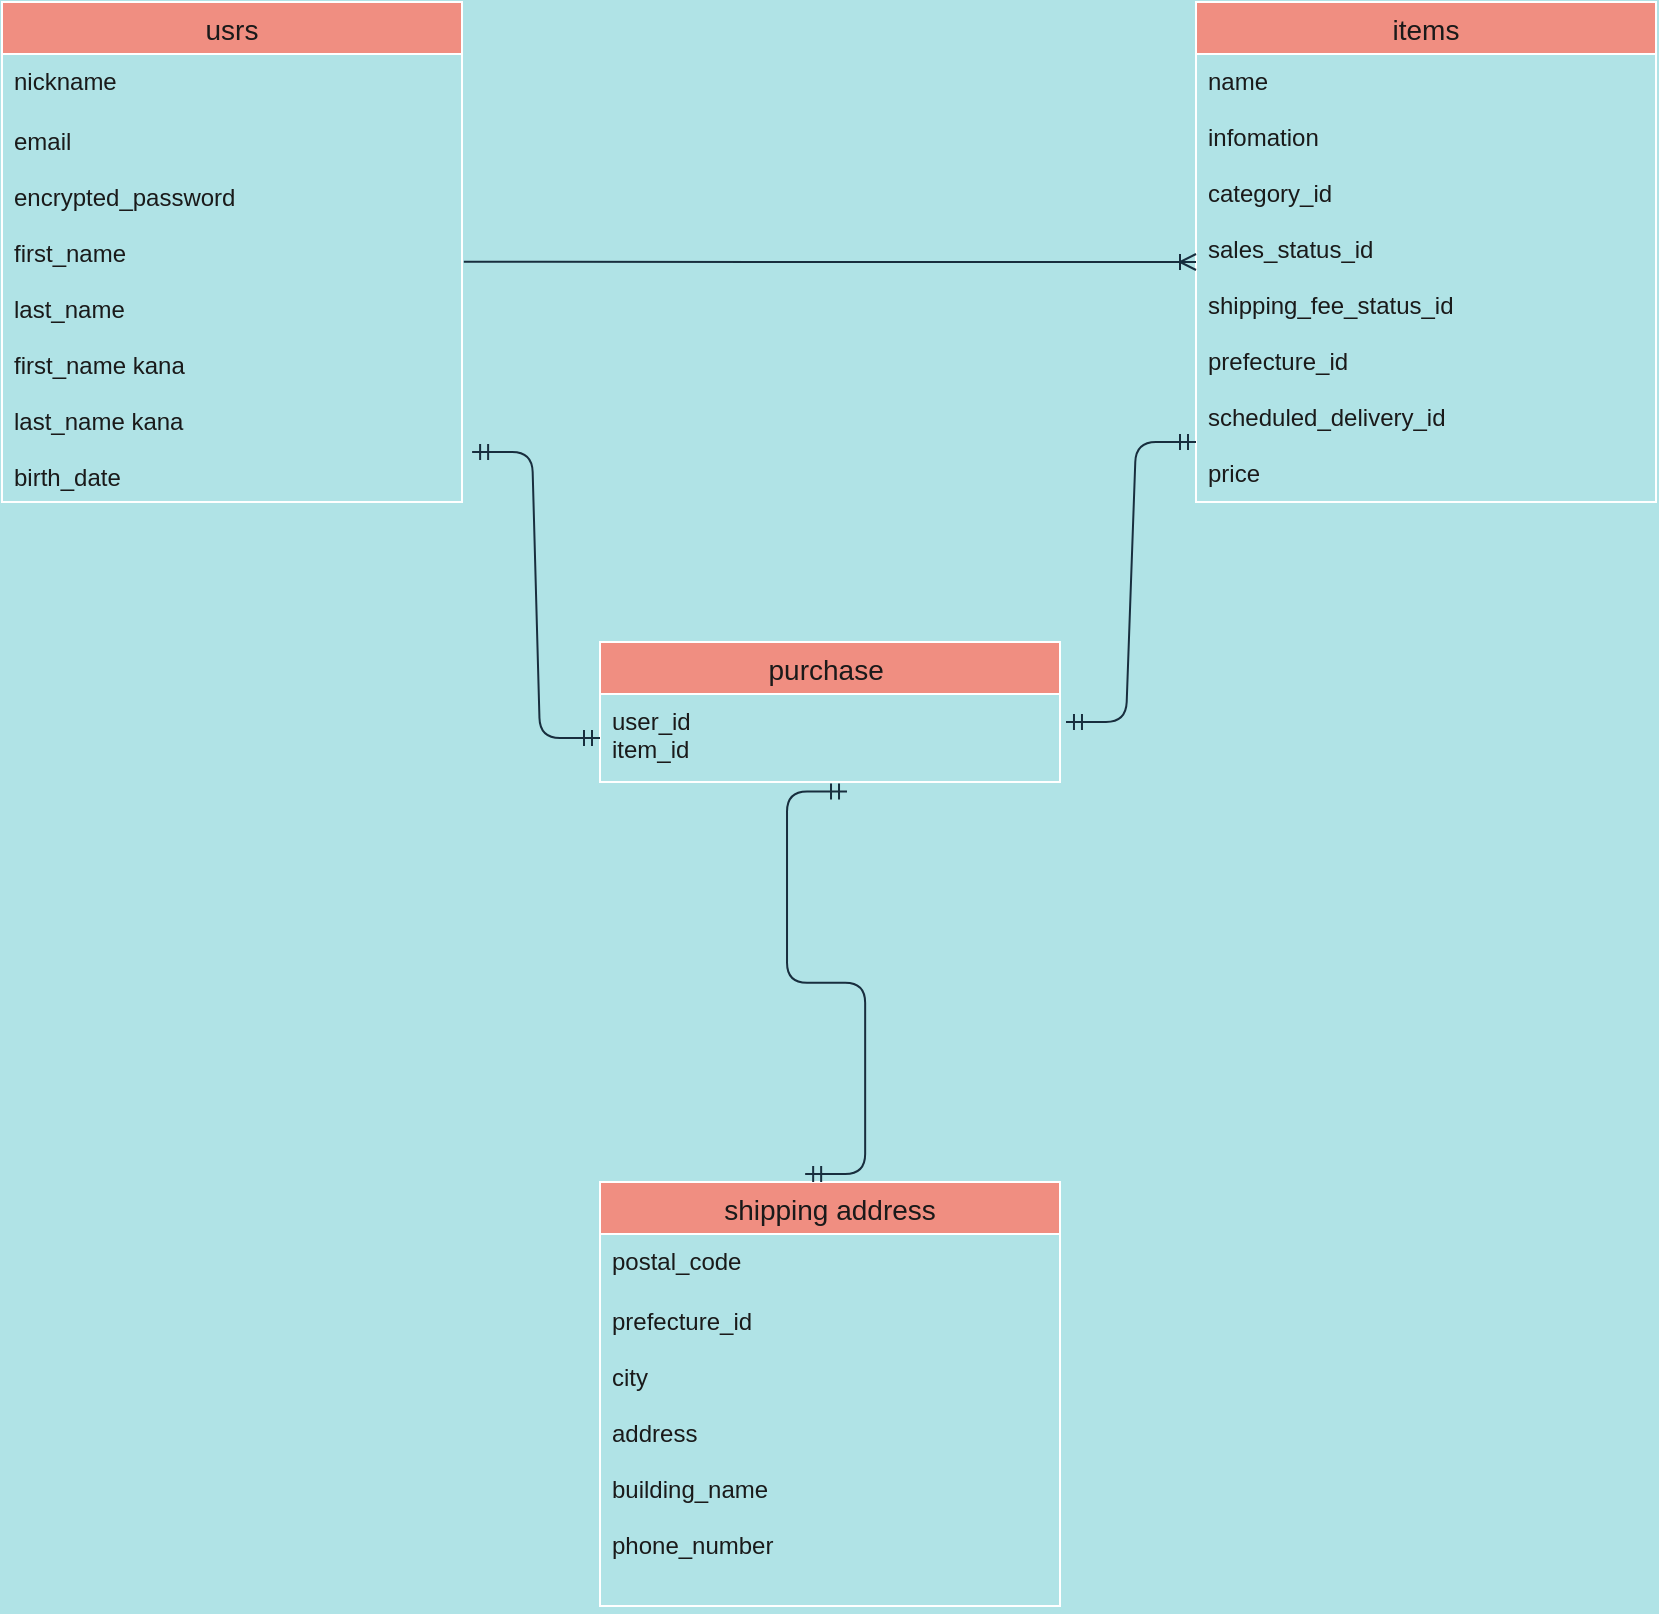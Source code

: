 <mxfile version="13.10.0" type="embed">
    <diagram id="oXd9NZpVB7UZ8m_8i_th" name="Page-1">
        <mxGraphModel dx="464" dy="664" grid="1" gridSize="10" guides="1" tooltips="1" connect="1" arrows="1" fold="1" page="1" pageScale="1" pageWidth="827" pageHeight="1169" background="#B0E3E6" math="0" shadow="0">
            <root>
                <mxCell id="0"/>
                <mxCell id="1" parent="0"/>
                <mxCell id="19" style="edgeStyle=orthogonalEdgeStyle;orthogonalLoop=1;jettySize=auto;html=1;exitX=1;exitY=0.25;exitDx=0;exitDy=0;entryX=1;entryY=0.25;entryDx=0;entryDy=0;strokeColor=#182E3E;fontColor=#1A1A1A;labelBackgroundColor=#B0E3E6;" parent="1" source="15" target="15" edge="1">
                    <mxGeometry relative="1" as="geometry">
                        <mxPoint x="250" y="130" as="targetPoint"/>
                    </mxGeometry>
                </mxCell>
                <mxCell id="15" value="usrs" style="swimlane;fontStyle=0;childLayout=stackLayout;horizontal=1;startSize=26;horizontalStack=0;resizeParent=1;resizeParentMax=0;resizeLast=0;collapsible=1;marginBottom=0;align=center;fontSize=14;fillColor=#F08E81;strokeColor=#FFFFFF;fontColor=#1A1A1A;" parent="1" vertex="1">
                    <mxGeometry y="110" width="230" height="250" as="geometry"/>
                </mxCell>
                <mxCell id="16" value="nickname" style="text;strokeColor=none;fillColor=none;spacingLeft=4;spacingRight=4;overflow=hidden;rotatable=0;points=[[0,0.5],[1,0.5]];portConstraint=eastwest;fontSize=12;fontColor=#1A1A1A;" parent="15" vertex="1">
                    <mxGeometry y="26" width="230" height="30" as="geometry"/>
                </mxCell>
                <mxCell id="17" value=" email &#10;&#10;encrypted_password&#10;&#10;first_name&#10;&#10;last_name &#10;&#10;first_name kana&#10;&#10;last_name kana &#10;&#10;birth_date&#10;&#10;&#10;" style="text;strokeColor=none;fillColor=none;spacingLeft=4;spacingRight=4;overflow=hidden;rotatable=0;points=[[0,0.5],[1,0.5]];portConstraint=eastwest;fontSize=12;fontColor=#1A1A1A;" parent="15" vertex="1">
                    <mxGeometry y="56" width="230" height="194" as="geometry"/>
                </mxCell>
                <mxCell id="23" value="&lt;span style=&quot;color: rgba(0 , 0 , 0 , 0) ; font-family: monospace ; font-size: 0px&quot;&gt;%3CmxGraphModel%3E%3Croot%3E%3CmxCell%20id%3D%220%22%2F%3E%3CmxCell%20id%3D%221%22%20parent%3D%220%22%2F%3E%3CmxCell%20id%3D%222%22%20value%3D%22usrs%22%20style%3D%22swimlane%3BfontStyle%3D0%3BchildLayout%3DstackLayout%3Bhorizontal%3D1%3BstartSize%3D26%3BhorizontalStack%3D0%3BresizeParent%3D1%3BresizeParentMax%3D0%3BresizeLast%3D0%3Bcollapsible%3D1%3BmarginBottom%3D0%3Balign%3Dcenter%3BfontSize%3D14%3B%22%20vertex%3D%221%22%20parent%3D%221%22%3E%3CmxGeometry%20x%3D%2210%22%20y%3D%22110%22%20width%3D%22230%22%20height%3D%22250%22%20as%3D%22geometry%22%2F%3E%3C%2FmxCell%3E%3CmxCell%20id%3D%223%22%20value%3D%22nickname%22%20style%3D%22text%3BstrokeColor%3Dnone%3BfillColor%3Dnone%3BspacingLeft%3D4%3BspacingRight%3D4%3Boverflow%3Dhidden%3Brotatable%3D0%3Bpoints%3D%5B%5B0%2C0.5%5D%2C%5B1%2C0.5%5D%5D%3BportConstraint%3Deastwest%3BfontSize%3D12%3B%22%20vertex%3D%221%22%20parent%3D%222%22%3E%3CmxGeometry%20y%3D%2226%22%20width%3D%22230%22%20height%3D%2230%22%20as%3D%22geometry%22%2F%3E%3C%2FmxCell%3E%3CmxCell%20id%3D%224%22%20value%3D%22%20email%20%26%2310%3B%26%2310%3Bpassword%20confirmation%26%2310%3B%26%2310%3Bfirst_name%26%2310%3B%26%2310%3Blast_name%20%26%2310%3B%26%2310%3Bfirst_name%20kana%26%2310%3B%26%2310%3Blast_name%20kana%20%26%2310%3B%26%2310%3Bbirth_date%26%2310%3B%26%2310%3B%26%2310%3B%22%20style%3D%22text%3BstrokeColor%3Dnone%3BfillColor%3Dnone%3BspacingLeft%3D4%3BspacingRight%3D4%3Boverflow%3Dhidden%3Brotatable%3D0%3Bpoints%3D%5B%5B0%2C0.5%5D%2C%5B1%2C0.5%5D%5D%3BportConstraint%3Deastwest%3BfontSize%3D12%3B%22%20vertex%3D%221%22%20parent%3D%222%22%3E%3CmxGeometry%20y%3D%2256%22%20width%3D%22230%22%20height%3D%22194%22%20as%3D%22geometry%22%2F%3E%3C%2FmxCell%3E%3C%2Froot%3E%3C%2FmxGraphModel%3E&lt;/span&gt;" style="text;html=1;align=center;verticalAlign=middle;resizable=0;points=[];autosize=1;fontColor=#1A1A1A;" parent="1" vertex="1">
                    <mxGeometry x="470" y="130" width="20" height="20" as="geometry"/>
                </mxCell>
                <mxCell id="24" value="items" style="swimlane;fontStyle=0;childLayout=stackLayout;horizontal=1;startSize=26;horizontalStack=0;resizeParent=1;resizeParentMax=0;resizeLast=0;collapsible=1;marginBottom=0;align=center;fontSize=14;fillColor=#F08E81;strokeColor=#FFFFFF;fontColor=#1A1A1A;" parent="1" vertex="1">
                    <mxGeometry x="597" y="110" width="230" height="250" as="geometry"/>
                </mxCell>
                <mxCell id="41" value="" style="edgeStyle=entityRelationEdgeStyle;fontSize=12;html=1;endArrow=ERoneToMany;strokeColor=#182E3E;fontColor=#1A1A1A;labelBackgroundColor=#B0E3E6;exitX=1.004;exitY=0.381;exitDx=0;exitDy=0;exitPerimeter=0;" parent="24" edge="1" source="17">
                    <mxGeometry width="100" height="100" relative="1" as="geometry">
                        <mxPoint x="-350" y="130" as="sourcePoint"/>
                        <mxPoint y="130" as="targetPoint"/>
                    </mxGeometry>
                </mxCell>
                <mxCell id="26" value="name&#10;&#10;infomation&#10;&#10;category_id &#10;&#10;sales_status_id&#10;&#10;shipping_fee_status_id&#10;&#10;prefecture_id&#10;&#10;scheduled_delivery_id&#10;&#10;price&#10;&#10;&#10;" style="text;strokeColor=none;fillColor=none;spacingLeft=4;spacingRight=4;overflow=hidden;rotatable=0;points=[[0,0.5],[1,0.5]];portConstraint=eastwest;fontSize=12;fontColor=#1A1A1A;" parent="24" vertex="1">
                    <mxGeometry y="26" width="230" height="224" as="geometry"/>
                </mxCell>
                <mxCell id="34" value="shipping address" style="swimlane;fontStyle=0;childLayout=stackLayout;horizontal=1;startSize=26;horizontalStack=0;resizeParent=1;resizeParentMax=0;resizeLast=0;collapsible=1;marginBottom=0;align=center;fontSize=14;fillColor=#F08E81;strokeColor=#FFFFFF;fontColor=#1A1A1A;" parent="1" vertex="1">
                    <mxGeometry x="299" y="700" width="230" height="212" as="geometry"/>
                </mxCell>
                <mxCell id="35" value="postal_code" style="text;strokeColor=none;fillColor=none;spacingLeft=4;spacingRight=4;overflow=hidden;rotatable=0;points=[[0,0.5],[1,0.5]];portConstraint=eastwest;fontSize=12;fontColor=#1A1A1A;" parent="34" vertex="1">
                    <mxGeometry y="26" width="230" height="30" as="geometry"/>
                </mxCell>
                <mxCell id="36" value="prefecture_id&#10;&#10;city&#10;&#10;address&#10;&#10;building_name&#10;&#10;phone_number &#10;&#10;&#10;&#10;&#10;&#10;&#10;&#10;&#10;&#10;&#10;&#10;" style="text;strokeColor=none;fillColor=none;spacingLeft=4;spacingRight=4;overflow=hidden;rotatable=0;points=[[0,0.5],[1,0.5]];portConstraint=eastwest;fontSize=12;fontColor=#1A1A1A;" parent="34" vertex="1">
                    <mxGeometry y="56" width="230" height="156" as="geometry"/>
                </mxCell>
                <mxCell id="45" value="purchase " style="swimlane;fontStyle=0;childLayout=stackLayout;horizontal=1;startSize=26;horizontalStack=0;resizeParent=1;resizeParentMax=0;resizeLast=0;collapsible=1;marginBottom=0;align=center;fontSize=14;fillColor=#F08E81;strokeColor=#FFFFFF;fontColor=#1A1A1A;" vertex="1" parent="1">
                    <mxGeometry x="299" y="430" width="230" height="70" as="geometry"/>
                </mxCell>
                <mxCell id="46" value="user_id&#10;item_id" style="text;strokeColor=none;fillColor=none;spacingLeft=4;spacingRight=4;overflow=hidden;rotatable=0;points=[[0,0.5],[1,0.5]];portConstraint=eastwest;fontSize=12;fontColor=#1A1A1A;" vertex="1" parent="45">
                    <mxGeometry y="26" width="230" height="44" as="geometry"/>
                </mxCell>
                <mxCell id="47" value="" style="edgeStyle=entityRelationEdgeStyle;fontSize=12;html=1;endArrow=ERmandOne;startArrow=ERmandOne;strokeColor=#182E3E;exitX=1.013;exitY=0.318;exitDx=0;exitDy=0;exitPerimeter=0;" edge="1" parent="1" source="46">
                    <mxGeometry width="100" height="100" relative="1" as="geometry">
                        <mxPoint x="497" y="430" as="sourcePoint"/>
                        <mxPoint x="597" y="330" as="targetPoint"/>
                    </mxGeometry>
                </mxCell>
                <mxCell id="48" value="" style="edgeStyle=entityRelationEdgeStyle;fontSize=12;html=1;endArrow=ERmandOne;startArrow=ERmandOne;strokeColor=#182E3E;entryX=0;entryY=0.5;entryDx=0;entryDy=0;exitX=1.022;exitY=0.871;exitDx=0;exitDy=0;exitPerimeter=0;" edge="1" parent="1" source="17" target="46">
                    <mxGeometry width="100" height="100" relative="1" as="geometry">
                        <mxPoint x="260" y="450" as="sourcePoint"/>
                        <mxPoint x="360" y="350" as="targetPoint"/>
                    </mxGeometry>
                </mxCell>
                <mxCell id="49" value="" style="edgeStyle=entityRelationEdgeStyle;fontSize=12;html=1;endArrow=ERmandOne;startArrow=ERmandOne;strokeColor=#182E3E;entryX=0.537;entryY=1.109;entryDx=0;entryDy=0;entryPerimeter=0;exitX=0.446;exitY=-0.019;exitDx=0;exitDy=0;exitPerimeter=0;" edge="1" parent="1" source="34" target="46">
                    <mxGeometry width="100" height="100" relative="1" as="geometry">
                        <mxPoint x="400" y="610" as="sourcePoint"/>
                        <mxPoint x="500" y="510" as="targetPoint"/>
                    </mxGeometry>
                </mxCell>
            </root>
        </mxGraphModel>
    </diagram>
</mxfile>